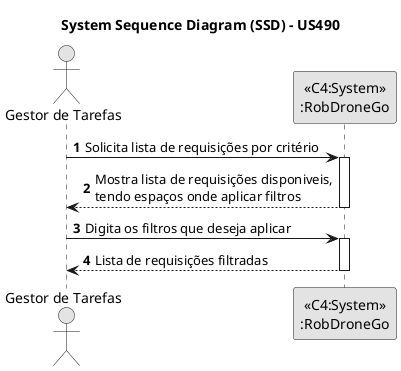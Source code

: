 @startuml
skinparam monochrome true
skinparam packageStyle rectangle
skinparam shadowing false

title System Sequence Diagram (SSD) - US490

autonumber

actor "Gestor de Tarefas"

"Gestor de Tarefas" -> "<<C4:System>>\n:RobDroneGo": Solicita lista de requisições por critério
activate "<<C4:System>>\n:RobDroneGo"
"<<C4:System>>\n:RobDroneGo" --> "Gestor de Tarefas": Mostra lista de requisições disponiveis,\ntendo espaços onde aplicar filtros
deactivate "<<C4:System>>\n:RobDroneGo"

"Gestor de Tarefas" -> "<<C4:System>>\n:RobDroneGo": Digita os filtros que deseja aplicar
activate "<<C4:System>>\n:RobDroneGo"
"Gestor de Tarefas" <-- "<<C4:System>>\n:RobDroneGo": Lista de requisições filtradas
deactivate "<<C4:System>>\n:RobDroneGo"

@enduml